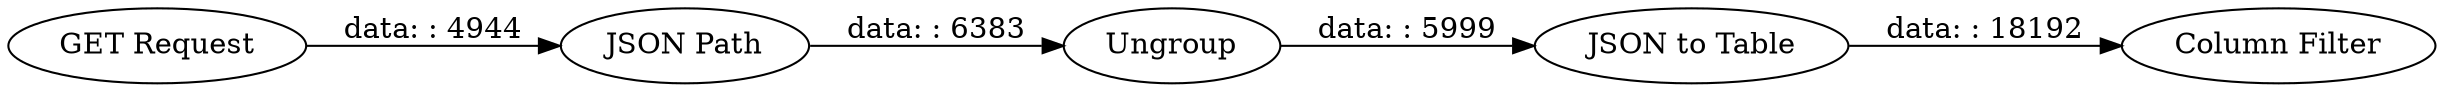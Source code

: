 digraph {
	"2842247682200771456_5" [label="Column Filter"]
	"2842247682200771456_1" [label="GET Request"]
	"2842247682200771456_4" [label="JSON to Table"]
	"2842247682200771456_3" [label=Ungroup]
	"2842247682200771456_2" [label="JSON Path"]
	"2842247682200771456_2" -> "2842247682200771456_3" [label="data: : 6383"]
	"2842247682200771456_4" -> "2842247682200771456_5" [label="data: : 18192"]
	"2842247682200771456_1" -> "2842247682200771456_2" [label="data: : 4944"]
	"2842247682200771456_3" -> "2842247682200771456_4" [label="data: : 5999"]
	rankdir=LR
}
